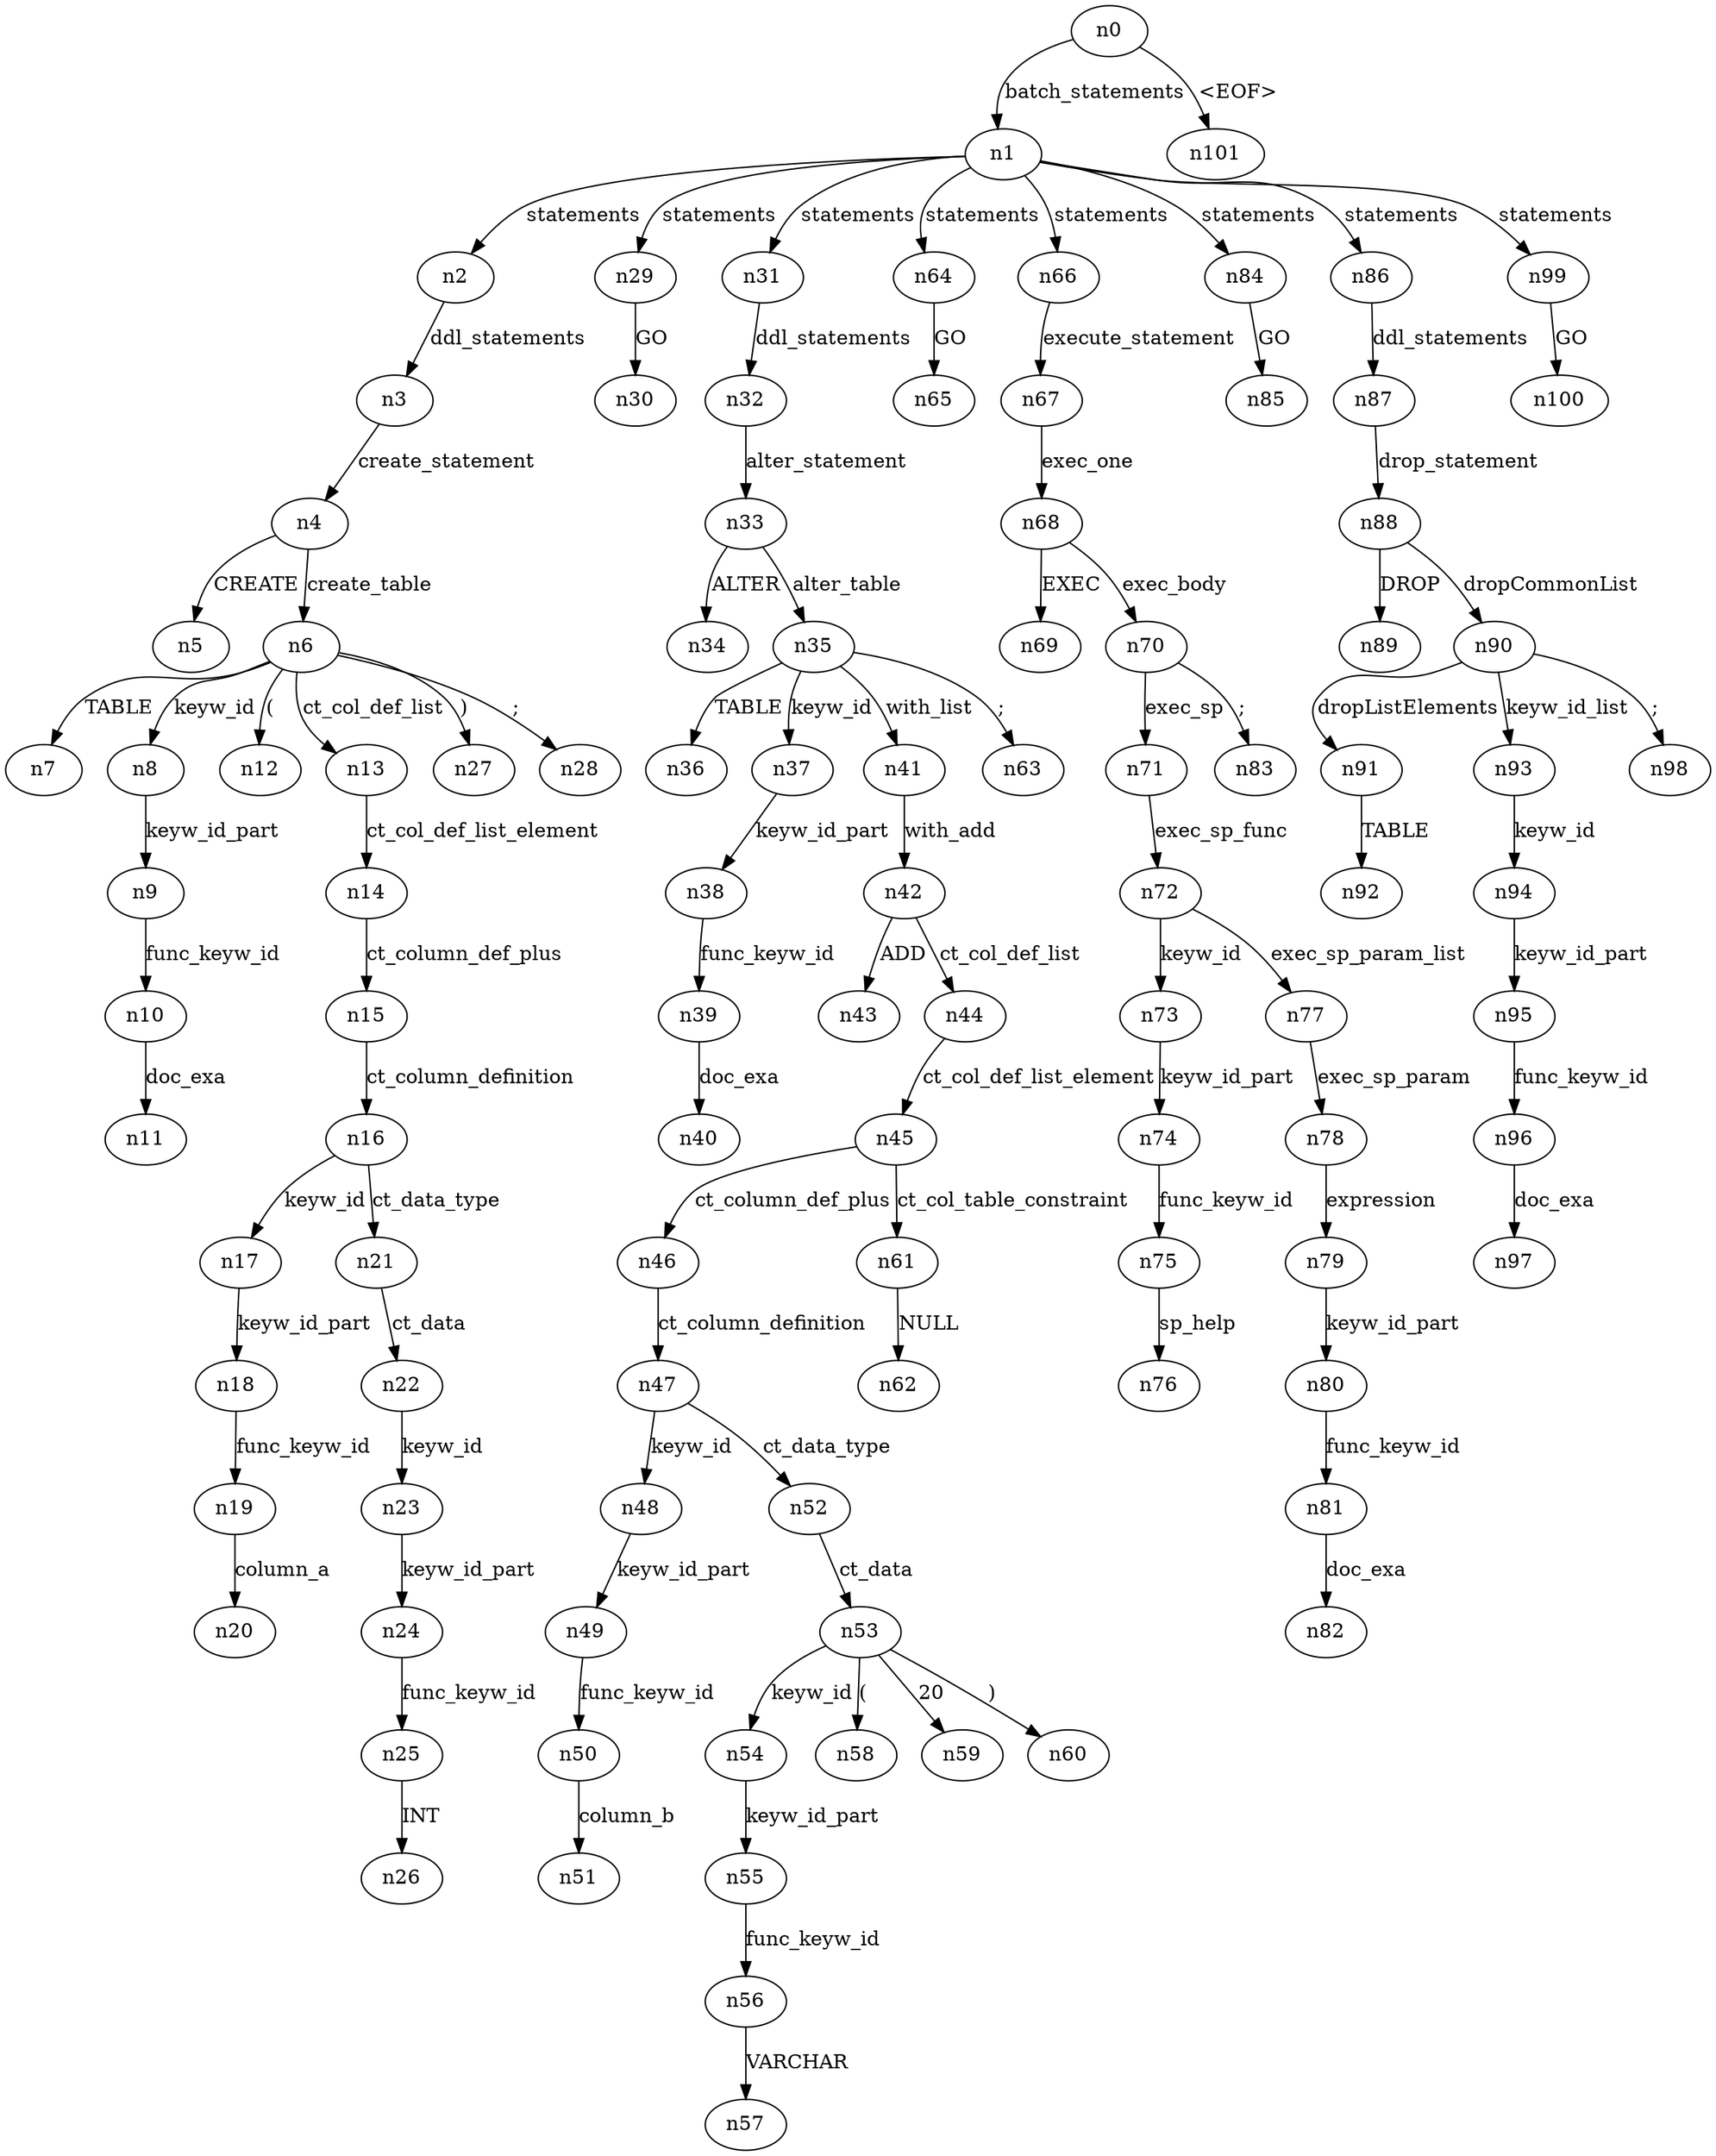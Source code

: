 digraph ParseTree {
  n0 -> n1 [label="batch_statements"];
  n1 -> n2 [label="statements"];
  n2 -> n3 [label="ddl_statements"];
  n3 -> n4 [label="create_statement"];
  n4 -> n5 [label="CREATE"];
  n4 -> n6 [label="create_table"];
  n6 -> n7 [label="TABLE"];
  n6 -> n8 [label="keyw_id"];
  n8 -> n9 [label="keyw_id_part"];
  n9 -> n10 [label="func_keyw_id"];
  n10 -> n11 [label="doc_exa"];
  n6 -> n12 [label="("];
  n6 -> n13 [label="ct_col_def_list"];
  n13 -> n14 [label="ct_col_def_list_element"];
  n14 -> n15 [label="ct_column_def_plus"];
  n15 -> n16 [label="ct_column_definition"];
  n16 -> n17 [label="keyw_id"];
  n17 -> n18 [label="keyw_id_part"];
  n18 -> n19 [label="func_keyw_id"];
  n19 -> n20 [label="column_a"];
  n16 -> n21 [label="ct_data_type"];
  n21 -> n22 [label="ct_data"];
  n22 -> n23 [label="keyw_id"];
  n23 -> n24 [label="keyw_id_part"];
  n24 -> n25 [label="func_keyw_id"];
  n25 -> n26 [label="INT"];
  n6 -> n27 [label=")"];
  n6 -> n28 [label=";"];
  n1 -> n29 [label="statements"];
  n29 -> n30 [label="GO"];
  n1 -> n31 [label="statements"];
  n31 -> n32 [label="ddl_statements"];
  n32 -> n33 [label="alter_statement"];
  n33 -> n34 [label="ALTER"];
  n33 -> n35 [label="alter_table"];
  n35 -> n36 [label="TABLE"];
  n35 -> n37 [label="keyw_id"];
  n37 -> n38 [label="keyw_id_part"];
  n38 -> n39 [label="func_keyw_id"];
  n39 -> n40 [label="doc_exa"];
  n35 -> n41 [label="with_list"];
  n41 -> n42 [label="with_add"];
  n42 -> n43 [label="ADD"];
  n42 -> n44 [label="ct_col_def_list"];
  n44 -> n45 [label="ct_col_def_list_element"];
  n45 -> n46 [label="ct_column_def_plus"];
  n46 -> n47 [label="ct_column_definition"];
  n47 -> n48 [label="keyw_id"];
  n48 -> n49 [label="keyw_id_part"];
  n49 -> n50 [label="func_keyw_id"];
  n50 -> n51 [label="column_b"];
  n47 -> n52 [label="ct_data_type"];
  n52 -> n53 [label="ct_data"];
  n53 -> n54 [label="keyw_id"];
  n54 -> n55 [label="keyw_id_part"];
  n55 -> n56 [label="func_keyw_id"];
  n56 -> n57 [label="VARCHAR"];
  n53 -> n58 [label="("];
  n53 -> n59 [label="20"];
  n53 -> n60 [label=")"];
  n45 -> n61 [label="ct_col_table_constraint"];
  n61 -> n62 [label="NULL"];
  n35 -> n63 [label=";"];
  n1 -> n64 [label="statements"];
  n64 -> n65 [label="GO"];
  n1 -> n66 [label="statements"];
  n66 -> n67 [label="execute_statement"];
  n67 -> n68 [label="exec_one"];
  n68 -> n69 [label="EXEC"];
  n68 -> n70 [label="exec_body"];
  n70 -> n71 [label="exec_sp"];
  n71 -> n72 [label="exec_sp_func"];
  n72 -> n73 [label="keyw_id"];
  n73 -> n74 [label="keyw_id_part"];
  n74 -> n75 [label="func_keyw_id"];
  n75 -> n76 [label="sp_help"];
  n72 -> n77 [label="exec_sp_param_list"];
  n77 -> n78 [label="exec_sp_param"];
  n78 -> n79 [label="expression"];
  n79 -> n80 [label="keyw_id_part"];
  n80 -> n81 [label="func_keyw_id"];
  n81 -> n82 [label="doc_exa"];
  n70 -> n83 [label=";"];
  n1 -> n84 [label="statements"];
  n84 -> n85 [label="GO"];
  n1 -> n86 [label="statements"];
  n86 -> n87 [label="ddl_statements"];
  n87 -> n88 [label="drop_statement"];
  n88 -> n89 [label="DROP"];
  n88 -> n90 [label="dropCommonList"];
  n90 -> n91 [label="dropListElements"];
  n91 -> n92 [label="TABLE"];
  n90 -> n93 [label="keyw_id_list"];
  n93 -> n94 [label="keyw_id"];
  n94 -> n95 [label="keyw_id_part"];
  n95 -> n96 [label="func_keyw_id"];
  n96 -> n97 [label="doc_exa"];
  n90 -> n98 [label=";"];
  n1 -> n99 [label="statements"];
  n99 -> n100 [label="GO"];
  n0 -> n101 [label="<EOF>"];
}